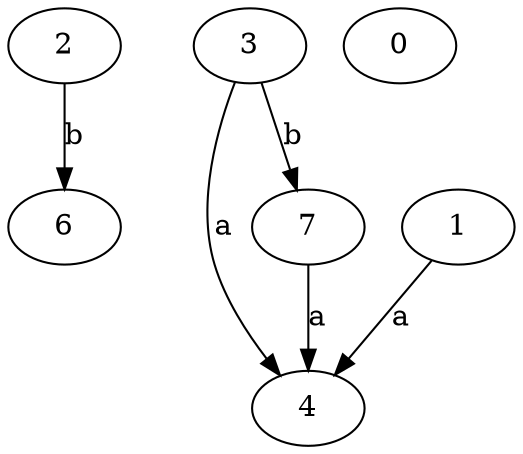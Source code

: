 strict digraph  {
2;
3;
4;
0;
6;
1;
7;
2 -> 6  [label=b];
3 -> 4  [label=a];
3 -> 7  [label=b];
1 -> 4  [label=a];
7 -> 4  [label=a];
}
